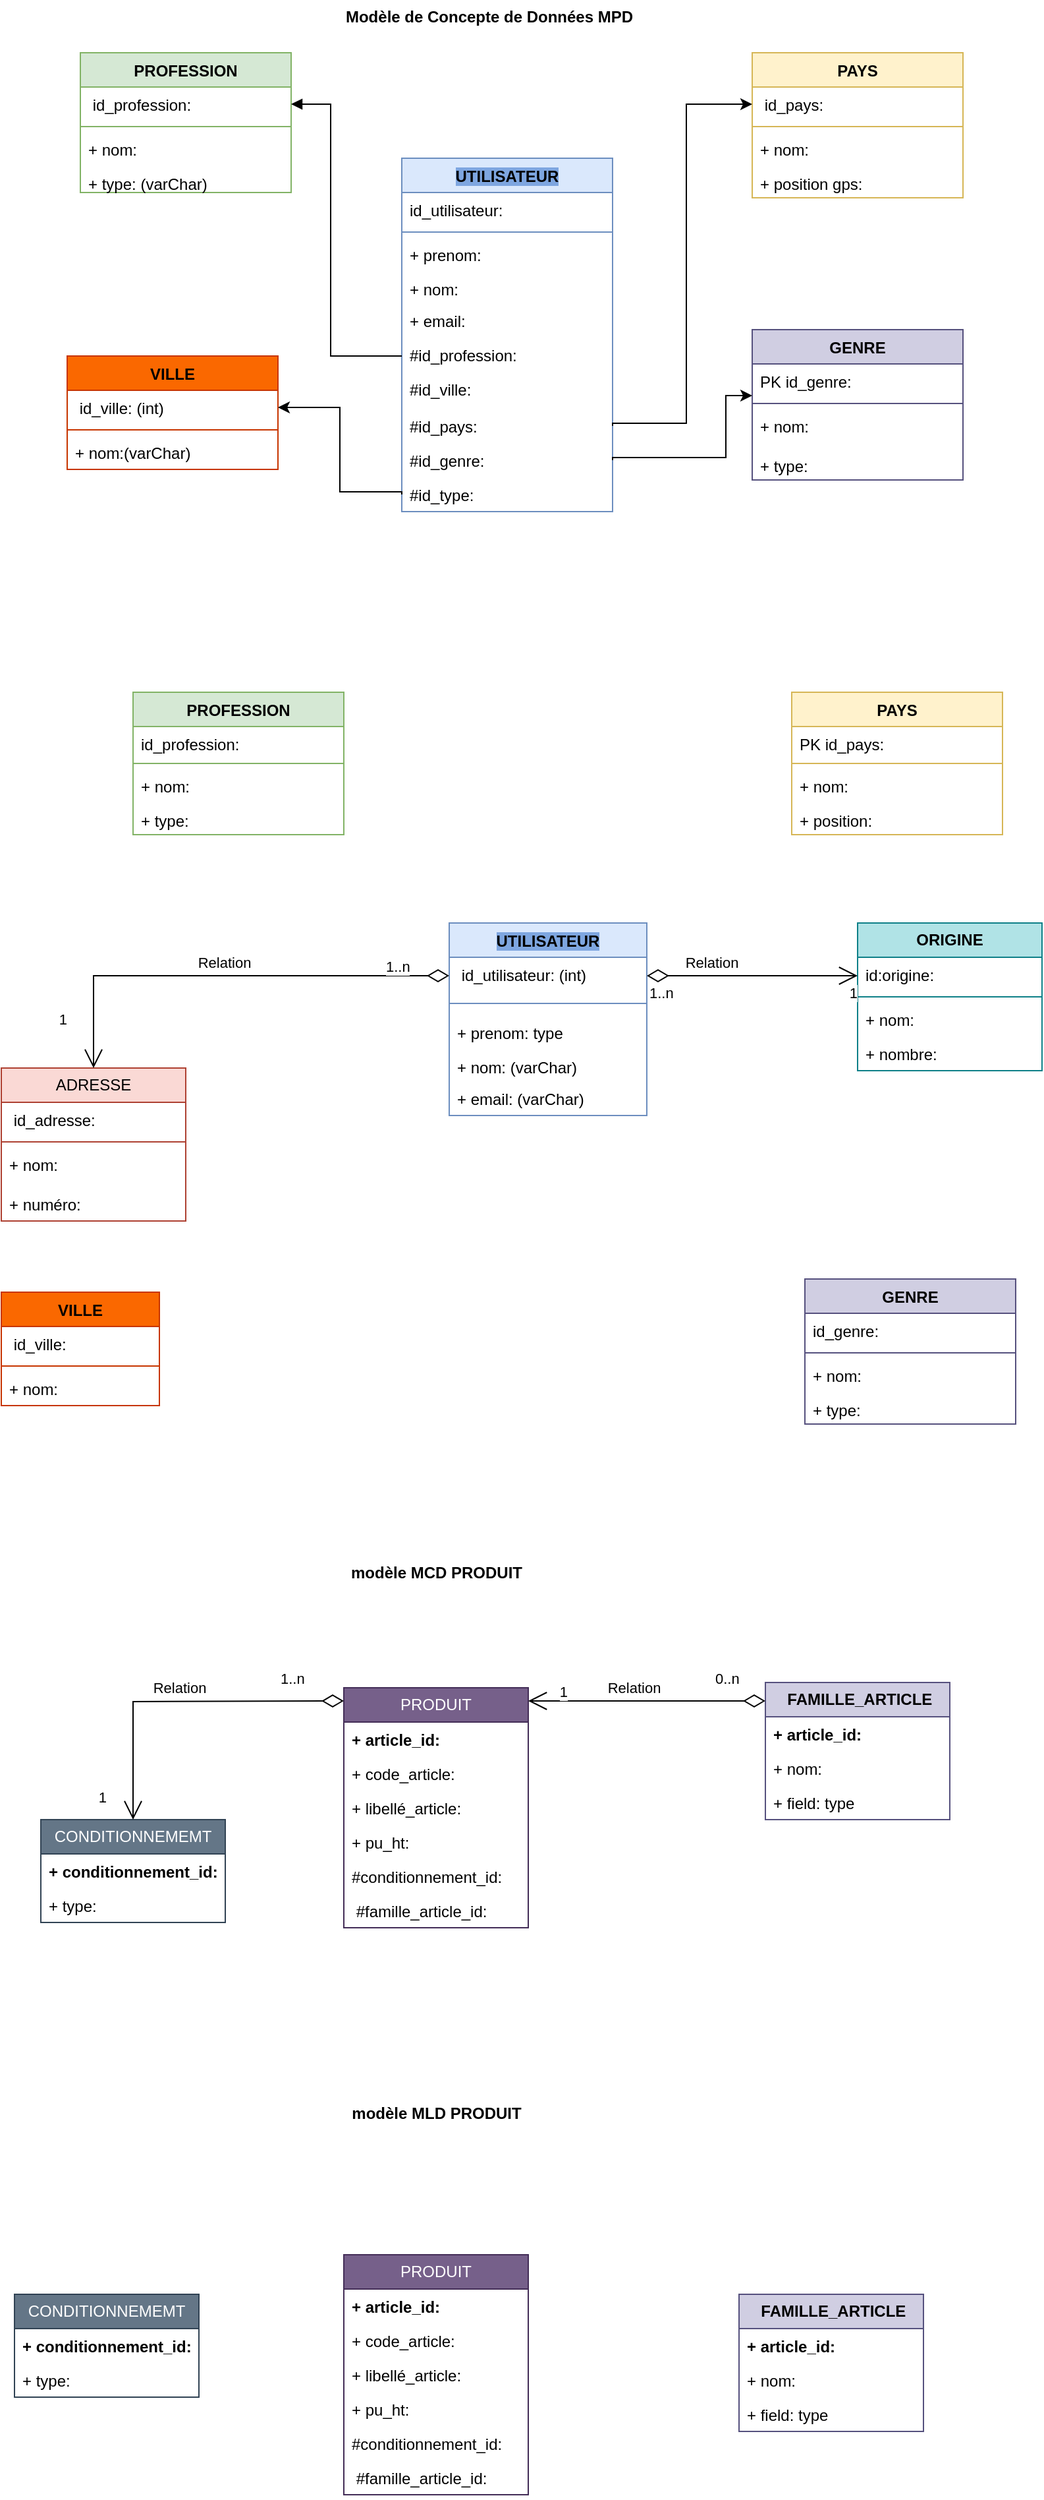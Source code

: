 <mxfile version="21.0.6" type="github">
  <diagram name="Page-1" id="-MoPRSJ0ztHnOSRFyJmR">
    <mxGraphModel dx="662" dy="352" grid="1" gridSize="10" guides="1" tooltips="1" connect="1" arrows="1" fold="1" page="1" pageScale="1" pageWidth="827" pageHeight="1169" math="0" shadow="0">
      <root>
        <mxCell id="0" />
        <mxCell id="1" parent="0" />
        <mxCell id="WZtwjcjEcg0mqy3ExXSP-1" value="&lt;span style=&quot;background-color: rgb(126, 166, 224);&quot;&gt;UTILISATEUR&lt;/span&gt;" style="swimlane;fontStyle=1;align=center;verticalAlign=top;childLayout=stackLayout;horizontal=1;startSize=26;horizontalStack=0;resizeParent=1;resizeParentMax=0;resizeLast=0;collapsible=1;marginBottom=0;whiteSpace=wrap;html=1;fillColor=#dae8fc;strokeColor=#6c8ebf;" parent="1" vertex="1">
          <mxGeometry x="334" y="180" width="160" height="268" as="geometry" />
        </mxCell>
        <mxCell id="WZtwjcjEcg0mqy3ExXSP-2" value="id_utilisateur: " style="text;strokeColor=none;fillColor=none;align=left;verticalAlign=top;spacingLeft=4;spacingRight=4;overflow=hidden;rotatable=0;points=[[0,0.5],[1,0.5]];portConstraint=eastwest;whiteSpace=wrap;html=1;" parent="WZtwjcjEcg0mqy3ExXSP-1" vertex="1">
          <mxGeometry y="26" width="160" height="26" as="geometry" />
        </mxCell>
        <mxCell id="WZtwjcjEcg0mqy3ExXSP-3" value="" style="line;strokeWidth=1;fillColor=none;align=left;verticalAlign=middle;spacingTop=-1;spacingLeft=3;spacingRight=3;rotatable=0;labelPosition=right;points=[];portConstraint=eastwest;strokeColor=inherit;" parent="WZtwjcjEcg0mqy3ExXSP-1" vertex="1">
          <mxGeometry y="52" width="160" height="8" as="geometry" />
        </mxCell>
        <mxCell id="WZtwjcjEcg0mqy3ExXSP-4" value="+ prenom:" style="text;strokeColor=none;fillColor=none;align=left;verticalAlign=top;spacingLeft=4;spacingRight=4;overflow=hidden;rotatable=0;points=[[0,0.5],[1,0.5]];portConstraint=eastwest;whiteSpace=wrap;html=1;" parent="WZtwjcjEcg0mqy3ExXSP-1" vertex="1">
          <mxGeometry y="60" width="160" height="26" as="geometry" />
        </mxCell>
        <mxCell id="WZtwjcjEcg0mqy3ExXSP-13" value="+ nom: " style="text;strokeColor=none;fillColor=none;align=left;verticalAlign=top;spacingLeft=4;spacingRight=4;overflow=hidden;rotatable=0;points=[[0,0.5],[1,0.5]];portConstraint=eastwest;whiteSpace=wrap;html=1;" parent="WZtwjcjEcg0mqy3ExXSP-1" vertex="1">
          <mxGeometry y="86" width="160" height="24" as="geometry" />
        </mxCell>
        <mxCell id="WZtwjcjEcg0mqy3ExXSP-14" value="+ email: " style="text;strokeColor=none;fillColor=none;align=left;verticalAlign=top;spacingLeft=4;spacingRight=4;overflow=hidden;rotatable=0;points=[[0,0.5],[1,0.5]];portConstraint=eastwest;whiteSpace=wrap;html=1;" parent="WZtwjcjEcg0mqy3ExXSP-1" vertex="1">
          <mxGeometry y="110" width="160" height="26" as="geometry" />
        </mxCell>
        <mxCell id="WZtwjcjEcg0mqy3ExXSP-15" value="#id_profession:" style="text;strokeColor=none;fillColor=none;align=left;verticalAlign=top;spacingLeft=4;spacingRight=4;overflow=hidden;rotatable=0;points=[[0,0.5],[1,0.5]];portConstraint=eastwest;whiteSpace=wrap;html=1;" parent="WZtwjcjEcg0mqy3ExXSP-1" vertex="1">
          <mxGeometry y="136" width="160" height="26" as="geometry" />
        </mxCell>
        <mxCell id="WZtwjcjEcg0mqy3ExXSP-16" value="#id_ville: " style="text;strokeColor=none;fillColor=none;align=left;verticalAlign=top;spacingLeft=4;spacingRight=4;overflow=hidden;rotatable=0;points=[[0,0.5],[1,0.5]];portConstraint=eastwest;whiteSpace=wrap;html=1;" parent="WZtwjcjEcg0mqy3ExXSP-1" vertex="1">
          <mxGeometry y="162" width="160" height="28" as="geometry" />
        </mxCell>
        <mxCell id="WZtwjcjEcg0mqy3ExXSP-17" value="#id_pays: " style="text;strokeColor=none;fillColor=none;align=left;verticalAlign=top;spacingLeft=4;spacingRight=4;overflow=hidden;rotatable=0;points=[[0,0.5],[1,0.5]];portConstraint=eastwest;whiteSpace=wrap;html=1;" parent="WZtwjcjEcg0mqy3ExXSP-1" vertex="1">
          <mxGeometry y="190" width="160" height="26" as="geometry" />
        </mxCell>
        <mxCell id="WZtwjcjEcg0mqy3ExXSP-18" value="#id_genre:" style="text;strokeColor=none;fillColor=none;align=left;verticalAlign=top;spacingLeft=4;spacingRight=4;overflow=hidden;rotatable=0;points=[[0,0.5],[1,0.5]];portConstraint=eastwest;whiteSpace=wrap;html=1;" parent="WZtwjcjEcg0mqy3ExXSP-1" vertex="1">
          <mxGeometry y="216" width="160" height="26" as="geometry" />
        </mxCell>
        <mxCell id="WZtwjcjEcg0mqy3ExXSP-19" value="#id_type: " style="text;strokeColor=none;fillColor=none;align=left;verticalAlign=top;spacingLeft=4;spacingRight=4;overflow=hidden;rotatable=0;points=[[0,0.5],[1,0.5]];portConstraint=eastwest;whiteSpace=wrap;html=1;" parent="WZtwjcjEcg0mqy3ExXSP-1" vertex="1">
          <mxGeometry y="242" width="160" height="26" as="geometry" />
        </mxCell>
        <mxCell id="WZtwjcjEcg0mqy3ExXSP-20" value="PROFESSION" style="swimlane;fontStyle=1;align=center;verticalAlign=top;childLayout=stackLayout;horizontal=1;startSize=26;horizontalStack=0;resizeParent=1;resizeParentMax=0;resizeLast=0;collapsible=1;marginBottom=0;whiteSpace=wrap;html=1;fillColor=#d5e8d4;strokeColor=#82b366;" parent="1" vertex="1">
          <mxGeometry x="90" y="100" width="160" height="106" as="geometry" />
        </mxCell>
        <mxCell id="WZtwjcjEcg0mqy3ExXSP-21" value="&amp;nbsp;id_profession: " style="text;strokeColor=none;fillColor=none;align=left;verticalAlign=top;spacingLeft=4;spacingRight=4;overflow=hidden;rotatable=0;points=[[0,0.5],[1,0.5]];portConstraint=eastwest;whiteSpace=wrap;html=1;" parent="WZtwjcjEcg0mqy3ExXSP-20" vertex="1">
          <mxGeometry y="26" width="160" height="26" as="geometry" />
        </mxCell>
        <mxCell id="WZtwjcjEcg0mqy3ExXSP-22" value="" style="line;strokeWidth=1;fillColor=none;align=left;verticalAlign=middle;spacingTop=-1;spacingLeft=3;spacingRight=3;rotatable=0;labelPosition=right;points=[];portConstraint=eastwest;strokeColor=inherit;" parent="WZtwjcjEcg0mqy3ExXSP-20" vertex="1">
          <mxGeometry y="52" width="160" height="8" as="geometry" />
        </mxCell>
        <mxCell id="WZtwjcjEcg0mqy3ExXSP-23" value="+ nom:" style="text;strokeColor=none;fillColor=none;align=left;verticalAlign=top;spacingLeft=4;spacingRight=4;overflow=hidden;rotatable=0;points=[[0,0.5],[1,0.5]];portConstraint=eastwest;whiteSpace=wrap;html=1;" parent="WZtwjcjEcg0mqy3ExXSP-20" vertex="1">
          <mxGeometry y="60" width="160" height="26" as="geometry" />
        </mxCell>
        <mxCell id="WZtwjcjEcg0mqy3ExXSP-24" value="+ type: (varChar)" style="text;strokeColor=none;fillColor=none;align=left;verticalAlign=top;spacingLeft=4;spacingRight=4;overflow=hidden;rotatable=0;points=[[0,0.5],[1,0.5]];portConstraint=eastwest;whiteSpace=wrap;html=1;" parent="WZtwjcjEcg0mqy3ExXSP-20" vertex="1">
          <mxGeometry y="86" width="160" height="20" as="geometry" />
        </mxCell>
        <mxCell id="WZtwjcjEcg0mqy3ExXSP-31" value="VILLE" style="swimlane;fontStyle=1;align=center;verticalAlign=top;childLayout=stackLayout;horizontal=1;startSize=26;horizontalStack=0;resizeParent=1;resizeParentMax=0;resizeLast=0;collapsible=1;marginBottom=0;whiteSpace=wrap;html=1;fillColor=#fa6800;fontColor=#000000;strokeColor=#C73500;" parent="1" vertex="1">
          <mxGeometry x="80" y="330" width="160" height="86" as="geometry" />
        </mxCell>
        <mxCell id="WZtwjcjEcg0mqy3ExXSP-32" value="&amp;nbsp;id_ville: (int)" style="text;strokeColor=none;fillColor=none;align=left;verticalAlign=top;spacingLeft=4;spacingRight=4;overflow=hidden;rotatable=0;points=[[0,0.5],[1,0.5]];portConstraint=eastwest;whiteSpace=wrap;html=1;" parent="WZtwjcjEcg0mqy3ExXSP-31" vertex="1">
          <mxGeometry y="26" width="160" height="26" as="geometry" />
        </mxCell>
        <mxCell id="WZtwjcjEcg0mqy3ExXSP-33" value="" style="line;strokeWidth=1;fillColor=none;align=left;verticalAlign=middle;spacingTop=-1;spacingLeft=3;spacingRight=3;rotatable=0;labelPosition=right;points=[];portConstraint=eastwest;strokeColor=inherit;" parent="WZtwjcjEcg0mqy3ExXSP-31" vertex="1">
          <mxGeometry y="52" width="160" height="8" as="geometry" />
        </mxCell>
        <mxCell id="WZtwjcjEcg0mqy3ExXSP-34" value="+ nom:(varChar)" style="text;strokeColor=none;fillColor=none;align=left;verticalAlign=top;spacingLeft=4;spacingRight=4;overflow=hidden;rotatable=0;points=[[0,0.5],[1,0.5]];portConstraint=eastwest;whiteSpace=wrap;html=1;" parent="WZtwjcjEcg0mqy3ExXSP-31" vertex="1">
          <mxGeometry y="60" width="160" height="26" as="geometry" />
        </mxCell>
        <mxCell id="WZtwjcjEcg0mqy3ExXSP-36" value="PAYS" style="swimlane;fontStyle=1;align=center;verticalAlign=top;childLayout=stackLayout;horizontal=1;startSize=26;horizontalStack=0;resizeParent=1;resizeParentMax=0;resizeLast=0;collapsible=1;marginBottom=0;whiteSpace=wrap;html=1;fillColor=#fff2cc;strokeColor=#d6b656;" parent="1" vertex="1">
          <mxGeometry x="600" y="100" width="160" height="110" as="geometry" />
        </mxCell>
        <mxCell id="WZtwjcjEcg0mqy3ExXSP-37" value="&amp;nbsp;id_pays: " style="text;strokeColor=none;fillColor=none;align=left;verticalAlign=top;spacingLeft=4;spacingRight=4;overflow=hidden;rotatable=0;points=[[0,0.5],[1,0.5]];portConstraint=eastwest;whiteSpace=wrap;html=1;" parent="WZtwjcjEcg0mqy3ExXSP-36" vertex="1">
          <mxGeometry y="26" width="160" height="26" as="geometry" />
        </mxCell>
        <mxCell id="WZtwjcjEcg0mqy3ExXSP-38" value="" style="line;strokeWidth=1;fillColor=none;align=left;verticalAlign=middle;spacingTop=-1;spacingLeft=3;spacingRight=3;rotatable=0;labelPosition=right;points=[];portConstraint=eastwest;strokeColor=inherit;" parent="WZtwjcjEcg0mqy3ExXSP-36" vertex="1">
          <mxGeometry y="52" width="160" height="8" as="geometry" />
        </mxCell>
        <mxCell id="WZtwjcjEcg0mqy3ExXSP-39" value="+ nom:" style="text;strokeColor=none;fillColor=none;align=left;verticalAlign=top;spacingLeft=4;spacingRight=4;overflow=hidden;rotatable=0;points=[[0,0.5],[1,0.5]];portConstraint=eastwest;whiteSpace=wrap;html=1;" parent="WZtwjcjEcg0mqy3ExXSP-36" vertex="1">
          <mxGeometry y="60" width="160" height="26" as="geometry" />
        </mxCell>
        <mxCell id="WZtwjcjEcg0mqy3ExXSP-40" value="+ position gps:" style="text;strokeColor=none;fillColor=none;align=left;verticalAlign=top;spacingLeft=4;spacingRight=4;overflow=hidden;rotatable=0;points=[[0,0.5],[1,0.5]];portConstraint=eastwest;whiteSpace=wrap;html=1;" parent="WZtwjcjEcg0mqy3ExXSP-36" vertex="1">
          <mxGeometry y="86" width="160" height="24" as="geometry" />
        </mxCell>
        <mxCell id="WZtwjcjEcg0mqy3ExXSP-41" value="GENRE" style="swimlane;fontStyle=1;align=center;verticalAlign=top;childLayout=stackLayout;horizontal=1;startSize=26;horizontalStack=0;resizeParent=1;resizeParentMax=0;resizeLast=0;collapsible=1;marginBottom=0;whiteSpace=wrap;html=1;fillColor=#d0cee2;strokeColor=#56517e;" parent="1" vertex="1">
          <mxGeometry x="600" y="310" width="160" height="114" as="geometry" />
        </mxCell>
        <mxCell id="WZtwjcjEcg0mqy3ExXSP-42" value="PK id_genre:" style="text;strokeColor=none;fillColor=none;align=left;verticalAlign=top;spacingLeft=4;spacingRight=4;overflow=hidden;rotatable=0;points=[[0,0.5],[1,0.5]];portConstraint=eastwest;whiteSpace=wrap;html=1;" parent="WZtwjcjEcg0mqy3ExXSP-41" vertex="1">
          <mxGeometry y="26" width="160" height="26" as="geometry" />
        </mxCell>
        <mxCell id="WZtwjcjEcg0mqy3ExXSP-43" value="" style="line;strokeWidth=1;fillColor=none;align=left;verticalAlign=middle;spacingTop=-1;spacingLeft=3;spacingRight=3;rotatable=0;labelPosition=right;points=[];portConstraint=eastwest;strokeColor=inherit;" parent="WZtwjcjEcg0mqy3ExXSP-41" vertex="1">
          <mxGeometry y="52" width="160" height="8" as="geometry" />
        </mxCell>
        <mxCell id="WZtwjcjEcg0mqy3ExXSP-44" value="+ nom:" style="text;strokeColor=none;fillColor=none;align=left;verticalAlign=top;spacingLeft=4;spacingRight=4;overflow=hidden;rotatable=0;points=[[0,0.5],[1,0.5]];portConstraint=eastwest;whiteSpace=wrap;html=1;" parent="WZtwjcjEcg0mqy3ExXSP-41" vertex="1">
          <mxGeometry y="60" width="160" height="30" as="geometry" />
        </mxCell>
        <mxCell id="WZtwjcjEcg0mqy3ExXSP-45" value="+ type: " style="text;strokeColor=none;fillColor=none;align=left;verticalAlign=top;spacingLeft=4;spacingRight=4;overflow=hidden;rotatable=0;points=[[0,0.5],[1,0.5]];portConstraint=eastwest;whiteSpace=wrap;html=1;" parent="WZtwjcjEcg0mqy3ExXSP-41" vertex="1">
          <mxGeometry y="90" width="160" height="24" as="geometry" />
        </mxCell>
        <mxCell id="WZtwjcjEcg0mqy3ExXSP-47" style="rounded=0;orthogonalLoop=1;jettySize=auto;html=1;exitX=1;exitY=0.5;exitDx=0;exitDy=0;edgeStyle=orthogonalEdgeStyle;entryX=0;entryY=0.5;entryDx=0;entryDy=0;" parent="1" source="WZtwjcjEcg0mqy3ExXSP-17" target="WZtwjcjEcg0mqy3ExXSP-37" edge="1">
          <mxGeometry relative="1" as="geometry">
            <mxPoint x="530" y="130" as="targetPoint" />
            <Array as="points">
              <mxPoint x="550" y="381" />
              <mxPoint x="550" y="139" />
            </Array>
          </mxGeometry>
        </mxCell>
        <mxCell id="WZtwjcjEcg0mqy3ExXSP-48" style="edgeStyle=orthogonalEdgeStyle;rounded=0;orthogonalLoop=1;jettySize=auto;html=1;exitX=1;exitY=0.5;exitDx=0;exitDy=0;" parent="1" source="WZtwjcjEcg0mqy3ExXSP-18" edge="1">
          <mxGeometry relative="1" as="geometry">
            <mxPoint x="600" y="360" as="targetPoint" />
            <Array as="points">
              <mxPoint x="580" y="407" />
              <mxPoint x="580" y="360" />
              <mxPoint x="600" y="360" />
            </Array>
          </mxGeometry>
        </mxCell>
        <mxCell id="WZtwjcjEcg0mqy3ExXSP-49" style="edgeStyle=orthogonalEdgeStyle;rounded=0;orthogonalLoop=1;jettySize=auto;html=1;exitX=0;exitY=0.5;exitDx=0;exitDy=0;" parent="1" source="WZtwjcjEcg0mqy3ExXSP-19" target="WZtwjcjEcg0mqy3ExXSP-32" edge="1">
          <mxGeometry relative="1" as="geometry">
            <mxPoint x="290" y="350" as="targetPoint" />
            <Array as="points">
              <mxPoint x="287" y="433" />
              <mxPoint x="287" y="369" />
            </Array>
          </mxGeometry>
        </mxCell>
        <mxCell id="WZtwjcjEcg0mqy3ExXSP-52" value="Modèle de Concepte de Données MPD" style="text;align=center;fontStyle=1;verticalAlign=middle;spacingLeft=3;spacingRight=3;strokeColor=none;rotatable=0;points=[[0,0.5],[1,0.5]];portConstraint=eastwest;html=1;" parent="1" vertex="1">
          <mxGeometry x="360" y="60" width="80" height="26" as="geometry" />
        </mxCell>
        <mxCell id="WZtwjcjEcg0mqy3ExXSP-53" value="&lt;span style=&quot;background-color: rgb(126, 166, 224);&quot;&gt;UTILISATEUR&lt;/span&gt;" style="swimlane;fontStyle=1;align=center;verticalAlign=top;childLayout=stackLayout;horizontal=1;startSize=26;horizontalStack=0;resizeParent=1;resizeParentMax=0;resizeLast=0;collapsible=1;marginBottom=0;whiteSpace=wrap;html=1;fillColor=#dae8fc;strokeColor=#6c8ebf;" parent="1" vertex="1">
          <mxGeometry x="370" y="760" width="150" height="146" as="geometry" />
        </mxCell>
        <mxCell id="WZtwjcjEcg0mqy3ExXSP-54" value="&amp;nbsp;id_utilisateur: (int)" style="text;strokeColor=none;fillColor=none;align=left;verticalAlign=top;spacingLeft=4;spacingRight=4;overflow=hidden;rotatable=0;points=[[0,0.5],[1,0.5]];portConstraint=eastwest;whiteSpace=wrap;html=1;" parent="WZtwjcjEcg0mqy3ExXSP-53" vertex="1">
          <mxGeometry y="26" width="150" height="26" as="geometry" />
        </mxCell>
        <mxCell id="WZtwjcjEcg0mqy3ExXSP-55" value="" style="line;strokeWidth=1;fillColor=none;align=left;verticalAlign=middle;spacingTop=-1;spacingLeft=3;spacingRight=3;rotatable=0;labelPosition=right;points=[];portConstraint=eastwest;strokeColor=inherit;" parent="WZtwjcjEcg0mqy3ExXSP-53" vertex="1">
          <mxGeometry y="52" width="150" height="18" as="geometry" />
        </mxCell>
        <mxCell id="WZtwjcjEcg0mqy3ExXSP-56" value="+ prenom: type" style="text;strokeColor=none;fillColor=none;align=left;verticalAlign=top;spacingLeft=4;spacingRight=4;overflow=hidden;rotatable=0;points=[[0,0.5],[1,0.5]];portConstraint=eastwest;whiteSpace=wrap;html=1;" parent="WZtwjcjEcg0mqy3ExXSP-53" vertex="1">
          <mxGeometry y="70" width="150" height="26" as="geometry" />
        </mxCell>
        <mxCell id="WZtwjcjEcg0mqy3ExXSP-57" value="+ nom: (varChar)" style="text;strokeColor=none;fillColor=none;align=left;verticalAlign=top;spacingLeft=4;spacingRight=4;overflow=hidden;rotatable=0;points=[[0,0.5],[1,0.5]];portConstraint=eastwest;whiteSpace=wrap;html=1;" parent="WZtwjcjEcg0mqy3ExXSP-53" vertex="1">
          <mxGeometry y="96" width="150" height="24" as="geometry" />
        </mxCell>
        <mxCell id="WZtwjcjEcg0mqy3ExXSP-58" value="+ email: (varChar)" style="text;strokeColor=none;fillColor=none;align=left;verticalAlign=top;spacingLeft=4;spacingRight=4;overflow=hidden;rotatable=0;points=[[0,0.5],[1,0.5]];portConstraint=eastwest;whiteSpace=wrap;html=1;" parent="WZtwjcjEcg0mqy3ExXSP-53" vertex="1">
          <mxGeometry y="120" width="150" height="26" as="geometry" />
        </mxCell>
        <mxCell id="WZtwjcjEcg0mqy3ExXSP-64" value="GENRE" style="swimlane;fontStyle=1;align=center;verticalAlign=top;childLayout=stackLayout;horizontal=1;startSize=26;horizontalStack=0;resizeParent=1;resizeParentMax=0;resizeLast=0;collapsible=1;marginBottom=0;whiteSpace=wrap;html=1;fillColor=#d0cee2;strokeColor=#56517e;" parent="1" vertex="1">
          <mxGeometry x="640" y="1030" width="160" height="110" as="geometry" />
        </mxCell>
        <mxCell id="WZtwjcjEcg0mqy3ExXSP-65" value="id_genre: " style="text;strokeColor=none;fillColor=none;align=left;verticalAlign=top;spacingLeft=4;spacingRight=4;overflow=hidden;rotatable=0;points=[[0,0.5],[1,0.5]];portConstraint=eastwest;whiteSpace=wrap;html=1;" parent="WZtwjcjEcg0mqy3ExXSP-64" vertex="1">
          <mxGeometry y="26" width="160" height="26" as="geometry" />
        </mxCell>
        <mxCell id="WZtwjcjEcg0mqy3ExXSP-66" value="" style="line;strokeWidth=1;fillColor=none;align=left;verticalAlign=middle;spacingTop=-1;spacingLeft=3;spacingRight=3;rotatable=0;labelPosition=right;points=[];portConstraint=eastwest;strokeColor=inherit;" parent="WZtwjcjEcg0mqy3ExXSP-64" vertex="1">
          <mxGeometry y="52" width="160" height="8" as="geometry" />
        </mxCell>
        <mxCell id="WZtwjcjEcg0mqy3ExXSP-67" value="+ nom:" style="text;strokeColor=none;fillColor=none;align=left;verticalAlign=top;spacingLeft=4;spacingRight=4;overflow=hidden;rotatable=0;points=[[0,0.5],[1,0.5]];portConstraint=eastwest;whiteSpace=wrap;html=1;" parent="WZtwjcjEcg0mqy3ExXSP-64" vertex="1">
          <mxGeometry y="60" width="160" height="26" as="geometry" />
        </mxCell>
        <mxCell id="WZtwjcjEcg0mqy3ExXSP-68" value="+ type: " style="text;strokeColor=none;fillColor=none;align=left;verticalAlign=top;spacingLeft=4;spacingRight=4;overflow=hidden;rotatable=0;points=[[0,0.5],[1,0.5]];portConstraint=eastwest;whiteSpace=wrap;html=1;" parent="WZtwjcjEcg0mqy3ExXSP-64" vertex="1">
          <mxGeometry y="86" width="160" height="24" as="geometry" />
        </mxCell>
        <mxCell id="WZtwjcjEcg0mqy3ExXSP-69" value="PAYS" style="swimlane;fontStyle=1;align=center;verticalAlign=top;childLayout=stackLayout;horizontal=1;startSize=26;horizontalStack=0;resizeParent=1;resizeParentMax=0;resizeLast=0;collapsible=1;marginBottom=0;whiteSpace=wrap;html=1;fillColor=#fff2cc;strokeColor=#d6b656;" parent="1" vertex="1">
          <mxGeometry x="630" y="585" width="160" height="108" as="geometry" />
        </mxCell>
        <mxCell id="WZtwjcjEcg0mqy3ExXSP-70" value="PK id_pays: " style="text;strokeColor=none;fillColor=none;align=left;verticalAlign=top;spacingLeft=4;spacingRight=4;overflow=hidden;rotatable=0;points=[[0,0.5],[1,0.5]];portConstraint=eastwest;whiteSpace=wrap;html=1;" parent="WZtwjcjEcg0mqy3ExXSP-69" vertex="1">
          <mxGeometry y="26" width="160" height="24" as="geometry" />
        </mxCell>
        <mxCell id="WZtwjcjEcg0mqy3ExXSP-71" value="" style="line;strokeWidth=1;fillColor=none;align=left;verticalAlign=middle;spacingTop=-1;spacingLeft=3;spacingRight=3;rotatable=0;labelPosition=right;points=[];portConstraint=eastwest;strokeColor=inherit;" parent="WZtwjcjEcg0mqy3ExXSP-69" vertex="1">
          <mxGeometry y="50" width="160" height="8" as="geometry" />
        </mxCell>
        <mxCell id="WZtwjcjEcg0mqy3ExXSP-72" value="+ nom:" style="text;strokeColor=none;fillColor=none;align=left;verticalAlign=top;spacingLeft=4;spacingRight=4;overflow=hidden;rotatable=0;points=[[0,0.5],[1,0.5]];portConstraint=eastwest;whiteSpace=wrap;html=1;" parent="WZtwjcjEcg0mqy3ExXSP-69" vertex="1">
          <mxGeometry y="58" width="160" height="26" as="geometry" />
        </mxCell>
        <mxCell id="WZtwjcjEcg0mqy3ExXSP-73" value="+ position: " style="text;strokeColor=none;fillColor=none;align=left;verticalAlign=top;spacingLeft=4;spacingRight=4;overflow=hidden;rotatable=0;points=[[0,0.5],[1,0.5]];portConstraint=eastwest;whiteSpace=wrap;html=1;" parent="WZtwjcjEcg0mqy3ExXSP-69" vertex="1">
          <mxGeometry y="84" width="160" height="24" as="geometry" />
        </mxCell>
        <mxCell id="sIfNN0tsZgpvWgGrY86c-1" value="PROFESSION" style="swimlane;fontStyle=1;align=center;verticalAlign=top;childLayout=stackLayout;horizontal=1;startSize=26;horizontalStack=0;resizeParent=1;resizeParentMax=0;resizeLast=0;collapsible=1;marginBottom=0;whiteSpace=wrap;html=1;fillColor=#d5e8d4;strokeColor=#82b366;" vertex="1" parent="1">
          <mxGeometry x="130" y="585" width="160" height="108" as="geometry" />
        </mxCell>
        <mxCell id="sIfNN0tsZgpvWgGrY86c-2" value="id_profession: " style="text;strokeColor=none;fillColor=none;align=left;verticalAlign=top;spacingLeft=4;spacingRight=4;overflow=hidden;rotatable=0;points=[[0,0.5],[1,0.5]];portConstraint=eastwest;whiteSpace=wrap;html=1;" vertex="1" parent="sIfNN0tsZgpvWgGrY86c-1">
          <mxGeometry y="26" width="160" height="24" as="geometry" />
        </mxCell>
        <mxCell id="sIfNN0tsZgpvWgGrY86c-3" value="" style="line;strokeWidth=1;fillColor=none;align=left;verticalAlign=middle;spacingTop=-1;spacingLeft=3;spacingRight=3;rotatable=0;labelPosition=right;points=[];portConstraint=eastwest;strokeColor=inherit;" vertex="1" parent="sIfNN0tsZgpvWgGrY86c-1">
          <mxGeometry y="50" width="160" height="8" as="geometry" />
        </mxCell>
        <mxCell id="sIfNN0tsZgpvWgGrY86c-4" value="+ nom:" style="text;strokeColor=none;fillColor=none;align=left;verticalAlign=top;spacingLeft=4;spacingRight=4;overflow=hidden;rotatable=0;points=[[0,0.5],[1,0.5]];portConstraint=eastwest;whiteSpace=wrap;html=1;" vertex="1" parent="sIfNN0tsZgpvWgGrY86c-1">
          <mxGeometry y="58" width="160" height="26" as="geometry" />
        </mxCell>
        <mxCell id="sIfNN0tsZgpvWgGrY86c-5" value="+ type: " style="text;strokeColor=none;fillColor=none;align=left;verticalAlign=top;spacingLeft=4;spacingRight=4;overflow=hidden;rotatable=0;points=[[0,0.5],[1,0.5]];portConstraint=eastwest;whiteSpace=wrap;html=1;" vertex="1" parent="sIfNN0tsZgpvWgGrY86c-1">
          <mxGeometry y="84" width="160" height="24" as="geometry" />
        </mxCell>
        <mxCell id="sIfNN0tsZgpvWgGrY86c-6" value="VILLE" style="swimlane;fontStyle=1;align=center;verticalAlign=top;childLayout=stackLayout;horizontal=1;startSize=26;horizontalStack=0;resizeParent=1;resizeParentMax=0;resizeLast=0;collapsible=1;marginBottom=0;whiteSpace=wrap;html=1;fillColor=#FA6800;fontColor=#000000;strokeColor=#C73500;" vertex="1" parent="1">
          <mxGeometry x="30" y="1040" width="120" height="86" as="geometry" />
        </mxCell>
        <mxCell id="sIfNN0tsZgpvWgGrY86c-7" value="&amp;nbsp;id_ville: " style="text;strokeColor=none;fillColor=none;align=left;verticalAlign=top;spacingLeft=4;spacingRight=4;overflow=hidden;rotatable=0;points=[[0,0.5],[1,0.5]];portConstraint=eastwest;whiteSpace=wrap;html=1;" vertex="1" parent="sIfNN0tsZgpvWgGrY86c-6">
          <mxGeometry y="26" width="120" height="26" as="geometry" />
        </mxCell>
        <mxCell id="sIfNN0tsZgpvWgGrY86c-8" value="" style="line;strokeWidth=1;fillColor=none;align=left;verticalAlign=middle;spacingTop=-1;spacingLeft=3;spacingRight=3;rotatable=0;labelPosition=right;points=[];portConstraint=eastwest;strokeColor=inherit;" vertex="1" parent="sIfNN0tsZgpvWgGrY86c-6">
          <mxGeometry y="52" width="120" height="8" as="geometry" />
        </mxCell>
        <mxCell id="sIfNN0tsZgpvWgGrY86c-9" value="+ nom:" style="text;strokeColor=none;fillColor=none;align=left;verticalAlign=top;spacingLeft=4;spacingRight=4;overflow=hidden;rotatable=0;points=[[0,0.5],[1,0.5]];portConstraint=eastwest;whiteSpace=wrap;html=1;" vertex="1" parent="sIfNN0tsZgpvWgGrY86c-6">
          <mxGeometry y="60" width="120" height="26" as="geometry" />
        </mxCell>
        <mxCell id="sIfNN0tsZgpvWgGrY86c-10" value="ADRESSE" style="swimlane;fontStyle=0;childLayout=stackLayout;horizontal=1;startSize=26;fillColor=#fad9d5;horizontalStack=0;resizeParent=1;resizeParentMax=0;resizeLast=0;collapsible=1;marginBottom=0;whiteSpace=wrap;html=1;strokeColor=#ae4132;" vertex="1" parent="1">
          <mxGeometry x="30" y="870" width="140" height="116" as="geometry" />
        </mxCell>
        <mxCell id="sIfNN0tsZgpvWgGrY86c-11" value="&amp;nbsp;id_adresse: " style="text;strokeColor=none;fillColor=none;align=left;verticalAlign=top;spacingLeft=4;spacingRight=4;overflow=hidden;rotatable=0;points=[[0,0.5],[1,0.5]];portConstraint=eastwest;whiteSpace=wrap;html=1;" vertex="1" parent="sIfNN0tsZgpvWgGrY86c-10">
          <mxGeometry y="26" width="140" height="26" as="geometry" />
        </mxCell>
        <mxCell id="sIfNN0tsZgpvWgGrY86c-18" value="" style="line;strokeWidth=1;fillColor=none;align=left;verticalAlign=middle;spacingTop=-1;spacingLeft=3;spacingRight=3;rotatable=0;labelPosition=right;points=[];portConstraint=eastwest;strokeColor=inherit;" vertex="1" parent="sIfNN0tsZgpvWgGrY86c-10">
          <mxGeometry y="52" width="140" height="8" as="geometry" />
        </mxCell>
        <mxCell id="sIfNN0tsZgpvWgGrY86c-12" value="+ nom:" style="text;strokeColor=none;fillColor=none;align=left;verticalAlign=top;spacingLeft=4;spacingRight=4;overflow=hidden;rotatable=0;points=[[0,0.5],[1,0.5]];portConstraint=eastwest;whiteSpace=wrap;html=1;" vertex="1" parent="sIfNN0tsZgpvWgGrY86c-10">
          <mxGeometry y="60" width="140" height="30" as="geometry" />
        </mxCell>
        <mxCell id="sIfNN0tsZgpvWgGrY86c-13" value="+ numéro:" style="text;strokeColor=none;fillColor=none;align=left;verticalAlign=top;spacingLeft=4;spacingRight=4;overflow=hidden;rotatable=0;points=[[0,0.5],[1,0.5]];portConstraint=eastwest;whiteSpace=wrap;html=1;" vertex="1" parent="sIfNN0tsZgpvWgGrY86c-10">
          <mxGeometry y="90" width="140" height="26" as="geometry" />
        </mxCell>
        <mxCell id="sIfNN0tsZgpvWgGrY86c-14" value="&lt;b&gt;ORIGINE&lt;/b&gt;" style="swimlane;fontStyle=0;childLayout=stackLayout;horizontal=1;startSize=26;fillColor=#b0e3e6;horizontalStack=0;resizeParent=1;resizeParentMax=0;resizeLast=0;collapsible=1;marginBottom=0;whiteSpace=wrap;html=1;strokeColor=#0e8088;" vertex="1" parent="1">
          <mxGeometry x="680" y="760" width="140" height="112" as="geometry" />
        </mxCell>
        <mxCell id="sIfNN0tsZgpvWgGrY86c-15" value="id:origine:" style="text;strokeColor=none;fillColor=none;align=left;verticalAlign=top;spacingLeft=4;spacingRight=4;overflow=hidden;rotatable=0;points=[[0,0.5],[1,0.5]];portConstraint=eastwest;whiteSpace=wrap;html=1;" vertex="1" parent="sIfNN0tsZgpvWgGrY86c-14">
          <mxGeometry y="26" width="140" height="26" as="geometry" />
        </mxCell>
        <mxCell id="sIfNN0tsZgpvWgGrY86c-19" value="" style="line;strokeWidth=1;fillColor=none;align=left;verticalAlign=middle;spacingTop=-1;spacingLeft=3;spacingRight=3;rotatable=0;labelPosition=right;points=[];portConstraint=eastwest;strokeColor=inherit;" vertex="1" parent="sIfNN0tsZgpvWgGrY86c-14">
          <mxGeometry y="52" width="140" height="8" as="geometry" />
        </mxCell>
        <mxCell id="sIfNN0tsZgpvWgGrY86c-16" value="+ nom:" style="text;strokeColor=none;fillColor=none;align=left;verticalAlign=top;spacingLeft=4;spacingRight=4;overflow=hidden;rotatable=0;points=[[0,0.5],[1,0.5]];portConstraint=eastwest;whiteSpace=wrap;html=1;" vertex="1" parent="sIfNN0tsZgpvWgGrY86c-14">
          <mxGeometry y="60" width="140" height="26" as="geometry" />
        </mxCell>
        <mxCell id="sIfNN0tsZgpvWgGrY86c-17" value="+ nombre:" style="text;strokeColor=none;fillColor=none;align=left;verticalAlign=top;spacingLeft=4;spacingRight=4;overflow=hidden;rotatable=0;points=[[0,0.5],[1,0.5]];portConstraint=eastwest;whiteSpace=wrap;html=1;" vertex="1" parent="sIfNN0tsZgpvWgGrY86c-14">
          <mxGeometry y="86" width="140" height="26" as="geometry" />
        </mxCell>
        <mxCell id="sIfNN0tsZgpvWgGrY86c-20" value="" style="endArrow=block;endFill=1;html=1;edgeStyle=orthogonalEdgeStyle;align=left;verticalAlign=top;rounded=0;entryX=1;entryY=0.5;entryDx=0;entryDy=0;" edge="1" parent="1" target="WZtwjcjEcg0mqy3ExXSP-21">
          <mxGeometry x="-1" relative="1" as="geometry">
            <mxPoint x="334" y="330" as="sourcePoint" />
            <mxPoint x="280" y="140" as="targetPoint" />
            <Array as="points">
              <mxPoint x="280" y="330" />
              <mxPoint x="280" y="139" />
            </Array>
          </mxGeometry>
        </mxCell>
        <mxCell id="sIfNN0tsZgpvWgGrY86c-22" value="Relation" style="endArrow=open;html=1;endSize=12;startArrow=diamondThin;startSize=14;startFill=0;edgeStyle=orthogonalEdgeStyle;rounded=0;" edge="1" parent="1" source="WZtwjcjEcg0mqy3ExXSP-54" target="sIfNN0tsZgpvWgGrY86c-10">
          <mxGeometry y="-10" relative="1" as="geometry">
            <mxPoint x="320" y="770" as="sourcePoint" />
            <mxPoint x="70" y="856" as="targetPoint" />
            <Array as="points">
              <mxPoint x="100" y="800" />
            </Array>
            <mxPoint x="-1" as="offset" />
          </mxGeometry>
        </mxCell>
        <mxCell id="sIfNN0tsZgpvWgGrY86c-24" value="1" style="edgeLabel;resizable=0;html=1;align=right;verticalAlign=top;" connectable="0" vertex="1" parent="sIfNN0tsZgpvWgGrY86c-22">
          <mxGeometry x="1" relative="1" as="geometry">
            <mxPoint x="-20" y="-50" as="offset" />
          </mxGeometry>
        </mxCell>
        <mxCell id="sIfNN0tsZgpvWgGrY86c-32" value="1..n" style="edgeLabel;resizable=0;html=1;align=left;verticalAlign=top;" connectable="0" vertex="1" parent="sIfNN0tsZgpvWgGrY86c-22">
          <mxGeometry x="-1" relative="1" as="geometry">
            <mxPoint x="-50" y="-20" as="offset" />
          </mxGeometry>
        </mxCell>
        <mxCell id="sIfNN0tsZgpvWgGrY86c-29" value="Relation" style="endArrow=open;html=1;endSize=12;startArrow=diamondThin;startSize=14;startFill=0;edgeStyle=orthogonalEdgeStyle;rounded=0;" edge="1" parent="1">
          <mxGeometry x="-0.375" y="10" relative="1" as="geometry">
            <mxPoint x="520" y="800" as="sourcePoint" />
            <mxPoint x="680" y="800" as="targetPoint" />
            <mxPoint x="-1" as="offset" />
          </mxGeometry>
        </mxCell>
        <mxCell id="sIfNN0tsZgpvWgGrY86c-30" value="1..n" style="edgeLabel;resizable=0;html=1;align=left;verticalAlign=top;" connectable="0" vertex="1" parent="sIfNN0tsZgpvWgGrY86c-29">
          <mxGeometry x="-1" relative="1" as="geometry" />
        </mxCell>
        <mxCell id="sIfNN0tsZgpvWgGrY86c-31" value="1" style="edgeLabel;resizable=0;html=1;align=right;verticalAlign=top;" connectable="0" vertex="1" parent="sIfNN0tsZgpvWgGrY86c-29">
          <mxGeometry x="1" relative="1" as="geometry" />
        </mxCell>
        <mxCell id="sIfNN0tsZgpvWgGrY86c-33" value="PRODUIT" style="swimlane;fontStyle=0;childLayout=stackLayout;horizontal=1;startSize=26;fillColor=#76608a;horizontalStack=0;resizeParent=1;resizeParentMax=0;resizeLast=0;collapsible=1;marginBottom=0;whiteSpace=wrap;html=1;fontColor=#ffffff;strokeColor=#432D57;" vertex="1" parent="1">
          <mxGeometry x="290" y="1340" width="140" height="182" as="geometry" />
        </mxCell>
        <mxCell id="sIfNN0tsZgpvWgGrY86c-34" value="&lt;b&gt;+ article_id: &lt;/b&gt;" style="text;strokeColor=none;fillColor=none;align=left;verticalAlign=top;spacingLeft=4;spacingRight=4;overflow=hidden;rotatable=0;points=[[0,0.5],[1,0.5]];portConstraint=eastwest;whiteSpace=wrap;html=1;" vertex="1" parent="sIfNN0tsZgpvWgGrY86c-33">
          <mxGeometry y="26" width="140" height="26" as="geometry" />
        </mxCell>
        <mxCell id="sIfNN0tsZgpvWgGrY86c-35" value="+ code_article: " style="text;strokeColor=none;fillColor=none;align=left;verticalAlign=top;spacingLeft=4;spacingRight=4;overflow=hidden;rotatable=0;points=[[0,0.5],[1,0.5]];portConstraint=eastwest;whiteSpace=wrap;html=1;" vertex="1" parent="sIfNN0tsZgpvWgGrY86c-33">
          <mxGeometry y="52" width="140" height="26" as="geometry" />
        </mxCell>
        <mxCell id="sIfNN0tsZgpvWgGrY86c-60" value="+ libellé_article: " style="text;strokeColor=none;fillColor=none;align=left;verticalAlign=top;spacingLeft=4;spacingRight=4;overflow=hidden;rotatable=0;points=[[0,0.5],[1,0.5]];portConstraint=eastwest;whiteSpace=wrap;html=1;" vertex="1" parent="sIfNN0tsZgpvWgGrY86c-33">
          <mxGeometry y="78" width="140" height="26" as="geometry" />
        </mxCell>
        <mxCell id="sIfNN0tsZgpvWgGrY86c-36" value="+ pu_ht: " style="text;strokeColor=none;fillColor=none;align=left;verticalAlign=top;spacingLeft=4;spacingRight=4;overflow=hidden;rotatable=0;points=[[0,0.5],[1,0.5]];portConstraint=eastwest;whiteSpace=wrap;html=1;" vertex="1" parent="sIfNN0tsZgpvWgGrY86c-33">
          <mxGeometry y="104" width="140" height="26" as="geometry" />
        </mxCell>
        <mxCell id="sIfNN0tsZgpvWgGrY86c-49" value="#conditionnement_id: " style="text;strokeColor=none;fillColor=none;align=left;verticalAlign=top;spacingLeft=4;spacingRight=4;overflow=hidden;rotatable=0;points=[[0,0.5],[1,0.5]];portConstraint=eastwest;whiteSpace=wrap;html=1;" vertex="1" parent="sIfNN0tsZgpvWgGrY86c-33">
          <mxGeometry y="130" width="140" height="26" as="geometry" />
        </mxCell>
        <mxCell id="sIfNN0tsZgpvWgGrY86c-50" value="&amp;nbsp;#famille_article_id: " style="text;strokeColor=none;fillColor=none;align=left;verticalAlign=top;spacingLeft=4;spacingRight=4;overflow=hidden;rotatable=0;points=[[0,0.5],[1,0.5]];portConstraint=eastwest;whiteSpace=wrap;html=1;" vertex="1" parent="sIfNN0tsZgpvWgGrY86c-33">
          <mxGeometry y="156" width="140" height="26" as="geometry" />
        </mxCell>
        <mxCell id="sIfNN0tsZgpvWgGrY86c-37" value="CONDITIONNEMEMT" style="swimlane;fontStyle=0;childLayout=stackLayout;horizontal=1;startSize=26;fillColor=#647687;horizontalStack=0;resizeParent=1;resizeParentMax=0;resizeLast=0;collapsible=1;marginBottom=0;whiteSpace=wrap;html=1;fontColor=#ffffff;strokeColor=#314354;" vertex="1" parent="1">
          <mxGeometry x="60" y="1440" width="140" height="78" as="geometry" />
        </mxCell>
        <mxCell id="sIfNN0tsZgpvWgGrY86c-38" value="&lt;b&gt;+ conditionnement_id: &lt;/b&gt;" style="text;strokeColor=none;fillColor=none;align=left;verticalAlign=top;spacingLeft=4;spacingRight=4;overflow=hidden;rotatable=0;points=[[0,0.5],[1,0.5]];portConstraint=eastwest;whiteSpace=wrap;html=1;" vertex="1" parent="sIfNN0tsZgpvWgGrY86c-37">
          <mxGeometry y="26" width="140" height="26" as="geometry" />
        </mxCell>
        <mxCell id="sIfNN0tsZgpvWgGrY86c-39" value="+ type: " style="text;strokeColor=none;fillColor=none;align=left;verticalAlign=top;spacingLeft=4;spacingRight=4;overflow=hidden;rotatable=0;points=[[0,0.5],[1,0.5]];portConstraint=eastwest;whiteSpace=wrap;html=1;" vertex="1" parent="sIfNN0tsZgpvWgGrY86c-37">
          <mxGeometry y="52" width="140" height="26" as="geometry" />
        </mxCell>
        <mxCell id="sIfNN0tsZgpvWgGrY86c-41" value="&lt;b&gt;&amp;nbsp;FAMILLE_ARTICLE&lt;/b&gt;" style="swimlane;fontStyle=0;childLayout=stackLayout;horizontal=1;startSize=26;fillColor=#d0cee2;horizontalStack=0;resizeParent=1;resizeParentMax=0;resizeLast=0;collapsible=1;marginBottom=0;whiteSpace=wrap;html=1;strokeColor=#56517e;" vertex="1" parent="1">
          <mxGeometry x="610" y="1336" width="140" height="104" as="geometry" />
        </mxCell>
        <mxCell id="sIfNN0tsZgpvWgGrY86c-42" value="&lt;b&gt;+ article_id: &lt;/b&gt;" style="text;strokeColor=none;fillColor=none;align=left;verticalAlign=top;spacingLeft=4;spacingRight=4;overflow=hidden;rotatable=0;points=[[0,0.5],[1,0.5]];portConstraint=eastwest;whiteSpace=wrap;html=1;" vertex="1" parent="sIfNN0tsZgpvWgGrY86c-41">
          <mxGeometry y="26" width="140" height="26" as="geometry" />
        </mxCell>
        <mxCell id="sIfNN0tsZgpvWgGrY86c-43" value="+ nom: " style="text;strokeColor=none;fillColor=none;align=left;verticalAlign=top;spacingLeft=4;spacingRight=4;overflow=hidden;rotatable=0;points=[[0,0.5],[1,0.5]];portConstraint=eastwest;whiteSpace=wrap;html=1;" vertex="1" parent="sIfNN0tsZgpvWgGrY86c-41">
          <mxGeometry y="52" width="140" height="26" as="geometry" />
        </mxCell>
        <mxCell id="sIfNN0tsZgpvWgGrY86c-44" value="+ field: type" style="text;strokeColor=none;fillColor=none;align=left;verticalAlign=top;spacingLeft=4;spacingRight=4;overflow=hidden;rotatable=0;points=[[0,0.5],[1,0.5]];portConstraint=eastwest;whiteSpace=wrap;html=1;" vertex="1" parent="sIfNN0tsZgpvWgGrY86c-41">
          <mxGeometry y="78" width="140" height="26" as="geometry" />
        </mxCell>
        <mxCell id="sIfNN0tsZgpvWgGrY86c-45" value="modèle MCD PRODUIT" style="text;align=center;fontStyle=1;verticalAlign=middle;spacingLeft=3;spacingRight=3;strokeColor=none;rotatable=0;points=[[0,0.5],[1,0.5]];portConstraint=eastwest;html=1;" vertex="1" parent="1">
          <mxGeometry x="320" y="1240" width="80" height="26" as="geometry" />
        </mxCell>
        <mxCell id="sIfNN0tsZgpvWgGrY86c-51" value="Relation" style="endArrow=open;html=1;endSize=12;startArrow=diamondThin;startSize=14;startFill=0;edgeStyle=orthogonalEdgeStyle;rounded=0;entryX=0.5;entryY=0;entryDx=0;entryDy=0;" edge="1" parent="1" target="sIfNN0tsZgpvWgGrY86c-37">
          <mxGeometry y="-10" relative="1" as="geometry">
            <mxPoint x="290" y="1350" as="sourcePoint" />
            <mxPoint x="130" y="1350" as="targetPoint" />
            <mxPoint as="offset" />
          </mxGeometry>
        </mxCell>
        <mxCell id="sIfNN0tsZgpvWgGrY86c-52" value="1..n" style="edgeLabel;resizable=0;html=1;align=left;verticalAlign=top;" connectable="0" vertex="1" parent="sIfNN0tsZgpvWgGrY86c-51">
          <mxGeometry x="-1" relative="1" as="geometry">
            <mxPoint x="-50" y="-30" as="offset" />
          </mxGeometry>
        </mxCell>
        <mxCell id="sIfNN0tsZgpvWgGrY86c-53" value="1" style="edgeLabel;resizable=0;html=1;align=right;verticalAlign=top;" connectable="0" vertex="1" parent="sIfNN0tsZgpvWgGrY86c-51">
          <mxGeometry x="1" relative="1" as="geometry">
            <mxPoint x="-20" y="-30" as="offset" />
          </mxGeometry>
        </mxCell>
        <mxCell id="sIfNN0tsZgpvWgGrY86c-61" value="Relation" style="endArrow=open;html=1;endSize=12;startArrow=diamondThin;startSize=14;startFill=0;edgeStyle=orthogonalEdgeStyle;rounded=0;" edge="1" parent="1">
          <mxGeometry x="0.111" y="-10" relative="1" as="geometry">
            <mxPoint x="610" y="1350" as="sourcePoint" />
            <mxPoint x="430" y="1350" as="targetPoint" />
            <mxPoint as="offset" />
          </mxGeometry>
        </mxCell>
        <mxCell id="sIfNN0tsZgpvWgGrY86c-62" value="0..n" style="edgeLabel;resizable=0;html=1;align=left;verticalAlign=top;" connectable="0" vertex="1" parent="sIfNN0tsZgpvWgGrY86c-61">
          <mxGeometry x="-1" relative="1" as="geometry">
            <mxPoint x="-40" y="-30" as="offset" />
          </mxGeometry>
        </mxCell>
        <mxCell id="sIfNN0tsZgpvWgGrY86c-63" value="1" style="edgeLabel;resizable=0;html=1;align=right;verticalAlign=top;" connectable="0" vertex="1" parent="sIfNN0tsZgpvWgGrY86c-61">
          <mxGeometry x="1" relative="1" as="geometry">
            <mxPoint x="30" y="-20" as="offset" />
          </mxGeometry>
        </mxCell>
        <mxCell id="sIfNN0tsZgpvWgGrY86c-67" value="modèle MLD PRODUIT" style="text;align=center;fontStyle=1;verticalAlign=middle;spacingLeft=3;spacingRight=3;strokeColor=none;rotatable=0;points=[[0,0.5],[1,0.5]];portConstraint=eastwest;html=1;" vertex="1" parent="1">
          <mxGeometry x="320" y="1650" width="80" height="26" as="geometry" />
        </mxCell>
        <mxCell id="sIfNN0tsZgpvWgGrY86c-68" value="PRODUIT" style="swimlane;fontStyle=0;childLayout=stackLayout;horizontal=1;startSize=26;fillColor=#76608a;horizontalStack=0;resizeParent=1;resizeParentMax=0;resizeLast=0;collapsible=1;marginBottom=0;whiteSpace=wrap;html=1;fontColor=#ffffff;strokeColor=#432D57;" vertex="1" parent="1">
          <mxGeometry x="290" y="1770" width="140" height="182" as="geometry" />
        </mxCell>
        <mxCell id="sIfNN0tsZgpvWgGrY86c-69" value="&lt;b&gt;+ article_id: &lt;/b&gt;" style="text;strokeColor=none;fillColor=none;align=left;verticalAlign=top;spacingLeft=4;spacingRight=4;overflow=hidden;rotatable=0;points=[[0,0.5],[1,0.5]];portConstraint=eastwest;whiteSpace=wrap;html=1;" vertex="1" parent="sIfNN0tsZgpvWgGrY86c-68">
          <mxGeometry y="26" width="140" height="26" as="geometry" />
        </mxCell>
        <mxCell id="sIfNN0tsZgpvWgGrY86c-70" value="+ code_article: " style="text;strokeColor=none;fillColor=none;align=left;verticalAlign=top;spacingLeft=4;spacingRight=4;overflow=hidden;rotatable=0;points=[[0,0.5],[1,0.5]];portConstraint=eastwest;whiteSpace=wrap;html=1;" vertex="1" parent="sIfNN0tsZgpvWgGrY86c-68">
          <mxGeometry y="52" width="140" height="26" as="geometry" />
        </mxCell>
        <mxCell id="sIfNN0tsZgpvWgGrY86c-71" value="+ libellé_article: " style="text;strokeColor=none;fillColor=none;align=left;verticalAlign=top;spacingLeft=4;spacingRight=4;overflow=hidden;rotatable=0;points=[[0,0.5],[1,0.5]];portConstraint=eastwest;whiteSpace=wrap;html=1;" vertex="1" parent="sIfNN0tsZgpvWgGrY86c-68">
          <mxGeometry y="78" width="140" height="26" as="geometry" />
        </mxCell>
        <mxCell id="sIfNN0tsZgpvWgGrY86c-72" value="+ pu_ht: " style="text;strokeColor=none;fillColor=none;align=left;verticalAlign=top;spacingLeft=4;spacingRight=4;overflow=hidden;rotatable=0;points=[[0,0.5],[1,0.5]];portConstraint=eastwest;whiteSpace=wrap;html=1;" vertex="1" parent="sIfNN0tsZgpvWgGrY86c-68">
          <mxGeometry y="104" width="140" height="26" as="geometry" />
        </mxCell>
        <mxCell id="sIfNN0tsZgpvWgGrY86c-73" value="#conditionnement_id: " style="text;strokeColor=none;fillColor=none;align=left;verticalAlign=top;spacingLeft=4;spacingRight=4;overflow=hidden;rotatable=0;points=[[0,0.5],[1,0.5]];portConstraint=eastwest;whiteSpace=wrap;html=1;" vertex="1" parent="sIfNN0tsZgpvWgGrY86c-68">
          <mxGeometry y="130" width="140" height="26" as="geometry" />
        </mxCell>
        <mxCell id="sIfNN0tsZgpvWgGrY86c-74" value="&amp;nbsp;#famille_article_id: " style="text;strokeColor=none;fillColor=none;align=left;verticalAlign=top;spacingLeft=4;spacingRight=4;overflow=hidden;rotatable=0;points=[[0,0.5],[1,0.5]];portConstraint=eastwest;whiteSpace=wrap;html=1;" vertex="1" parent="sIfNN0tsZgpvWgGrY86c-68">
          <mxGeometry y="156" width="140" height="26" as="geometry" />
        </mxCell>
        <mxCell id="sIfNN0tsZgpvWgGrY86c-75" value="CONDITIONNEMEMT" style="swimlane;fontStyle=0;childLayout=stackLayout;horizontal=1;startSize=26;fillColor=#647687;horizontalStack=0;resizeParent=1;resizeParentMax=0;resizeLast=0;collapsible=1;marginBottom=0;whiteSpace=wrap;html=1;fontColor=#ffffff;strokeColor=#314354;" vertex="1" parent="1">
          <mxGeometry x="40" y="1800" width="140" height="78" as="geometry" />
        </mxCell>
        <mxCell id="sIfNN0tsZgpvWgGrY86c-76" value="&lt;b&gt;+ conditionnement_id: &lt;/b&gt;" style="text;strokeColor=none;fillColor=none;align=left;verticalAlign=top;spacingLeft=4;spacingRight=4;overflow=hidden;rotatable=0;points=[[0,0.5],[1,0.5]];portConstraint=eastwest;whiteSpace=wrap;html=1;" vertex="1" parent="sIfNN0tsZgpvWgGrY86c-75">
          <mxGeometry y="26" width="140" height="26" as="geometry" />
        </mxCell>
        <mxCell id="sIfNN0tsZgpvWgGrY86c-77" value="+ type: " style="text;strokeColor=none;fillColor=none;align=left;verticalAlign=top;spacingLeft=4;spacingRight=4;overflow=hidden;rotatable=0;points=[[0,0.5],[1,0.5]];portConstraint=eastwest;whiteSpace=wrap;html=1;" vertex="1" parent="sIfNN0tsZgpvWgGrY86c-75">
          <mxGeometry y="52" width="140" height="26" as="geometry" />
        </mxCell>
        <mxCell id="sIfNN0tsZgpvWgGrY86c-78" value="&lt;b&gt;&amp;nbsp;FAMILLE_ARTICLE&lt;/b&gt;" style="swimlane;fontStyle=0;childLayout=stackLayout;horizontal=1;startSize=26;fillColor=#d0cee2;horizontalStack=0;resizeParent=1;resizeParentMax=0;resizeLast=0;collapsible=1;marginBottom=0;whiteSpace=wrap;html=1;strokeColor=#56517e;" vertex="1" parent="1">
          <mxGeometry x="590" y="1800" width="140" height="104" as="geometry" />
        </mxCell>
        <mxCell id="sIfNN0tsZgpvWgGrY86c-79" value="&lt;b&gt;+ article_id: &lt;/b&gt;" style="text;strokeColor=none;fillColor=none;align=left;verticalAlign=top;spacingLeft=4;spacingRight=4;overflow=hidden;rotatable=0;points=[[0,0.5],[1,0.5]];portConstraint=eastwest;whiteSpace=wrap;html=1;" vertex="1" parent="sIfNN0tsZgpvWgGrY86c-78">
          <mxGeometry y="26" width="140" height="26" as="geometry" />
        </mxCell>
        <mxCell id="sIfNN0tsZgpvWgGrY86c-80" value="+ nom: " style="text;strokeColor=none;fillColor=none;align=left;verticalAlign=top;spacingLeft=4;spacingRight=4;overflow=hidden;rotatable=0;points=[[0,0.5],[1,0.5]];portConstraint=eastwest;whiteSpace=wrap;html=1;" vertex="1" parent="sIfNN0tsZgpvWgGrY86c-78">
          <mxGeometry y="52" width="140" height="26" as="geometry" />
        </mxCell>
        <mxCell id="sIfNN0tsZgpvWgGrY86c-81" value="+ field: type" style="text;strokeColor=none;fillColor=none;align=left;verticalAlign=top;spacingLeft=4;spacingRight=4;overflow=hidden;rotatable=0;points=[[0,0.5],[1,0.5]];portConstraint=eastwest;whiteSpace=wrap;html=1;" vertex="1" parent="sIfNN0tsZgpvWgGrY86c-78">
          <mxGeometry y="78" width="140" height="26" as="geometry" />
        </mxCell>
      </root>
    </mxGraphModel>
  </diagram>
</mxfile>
